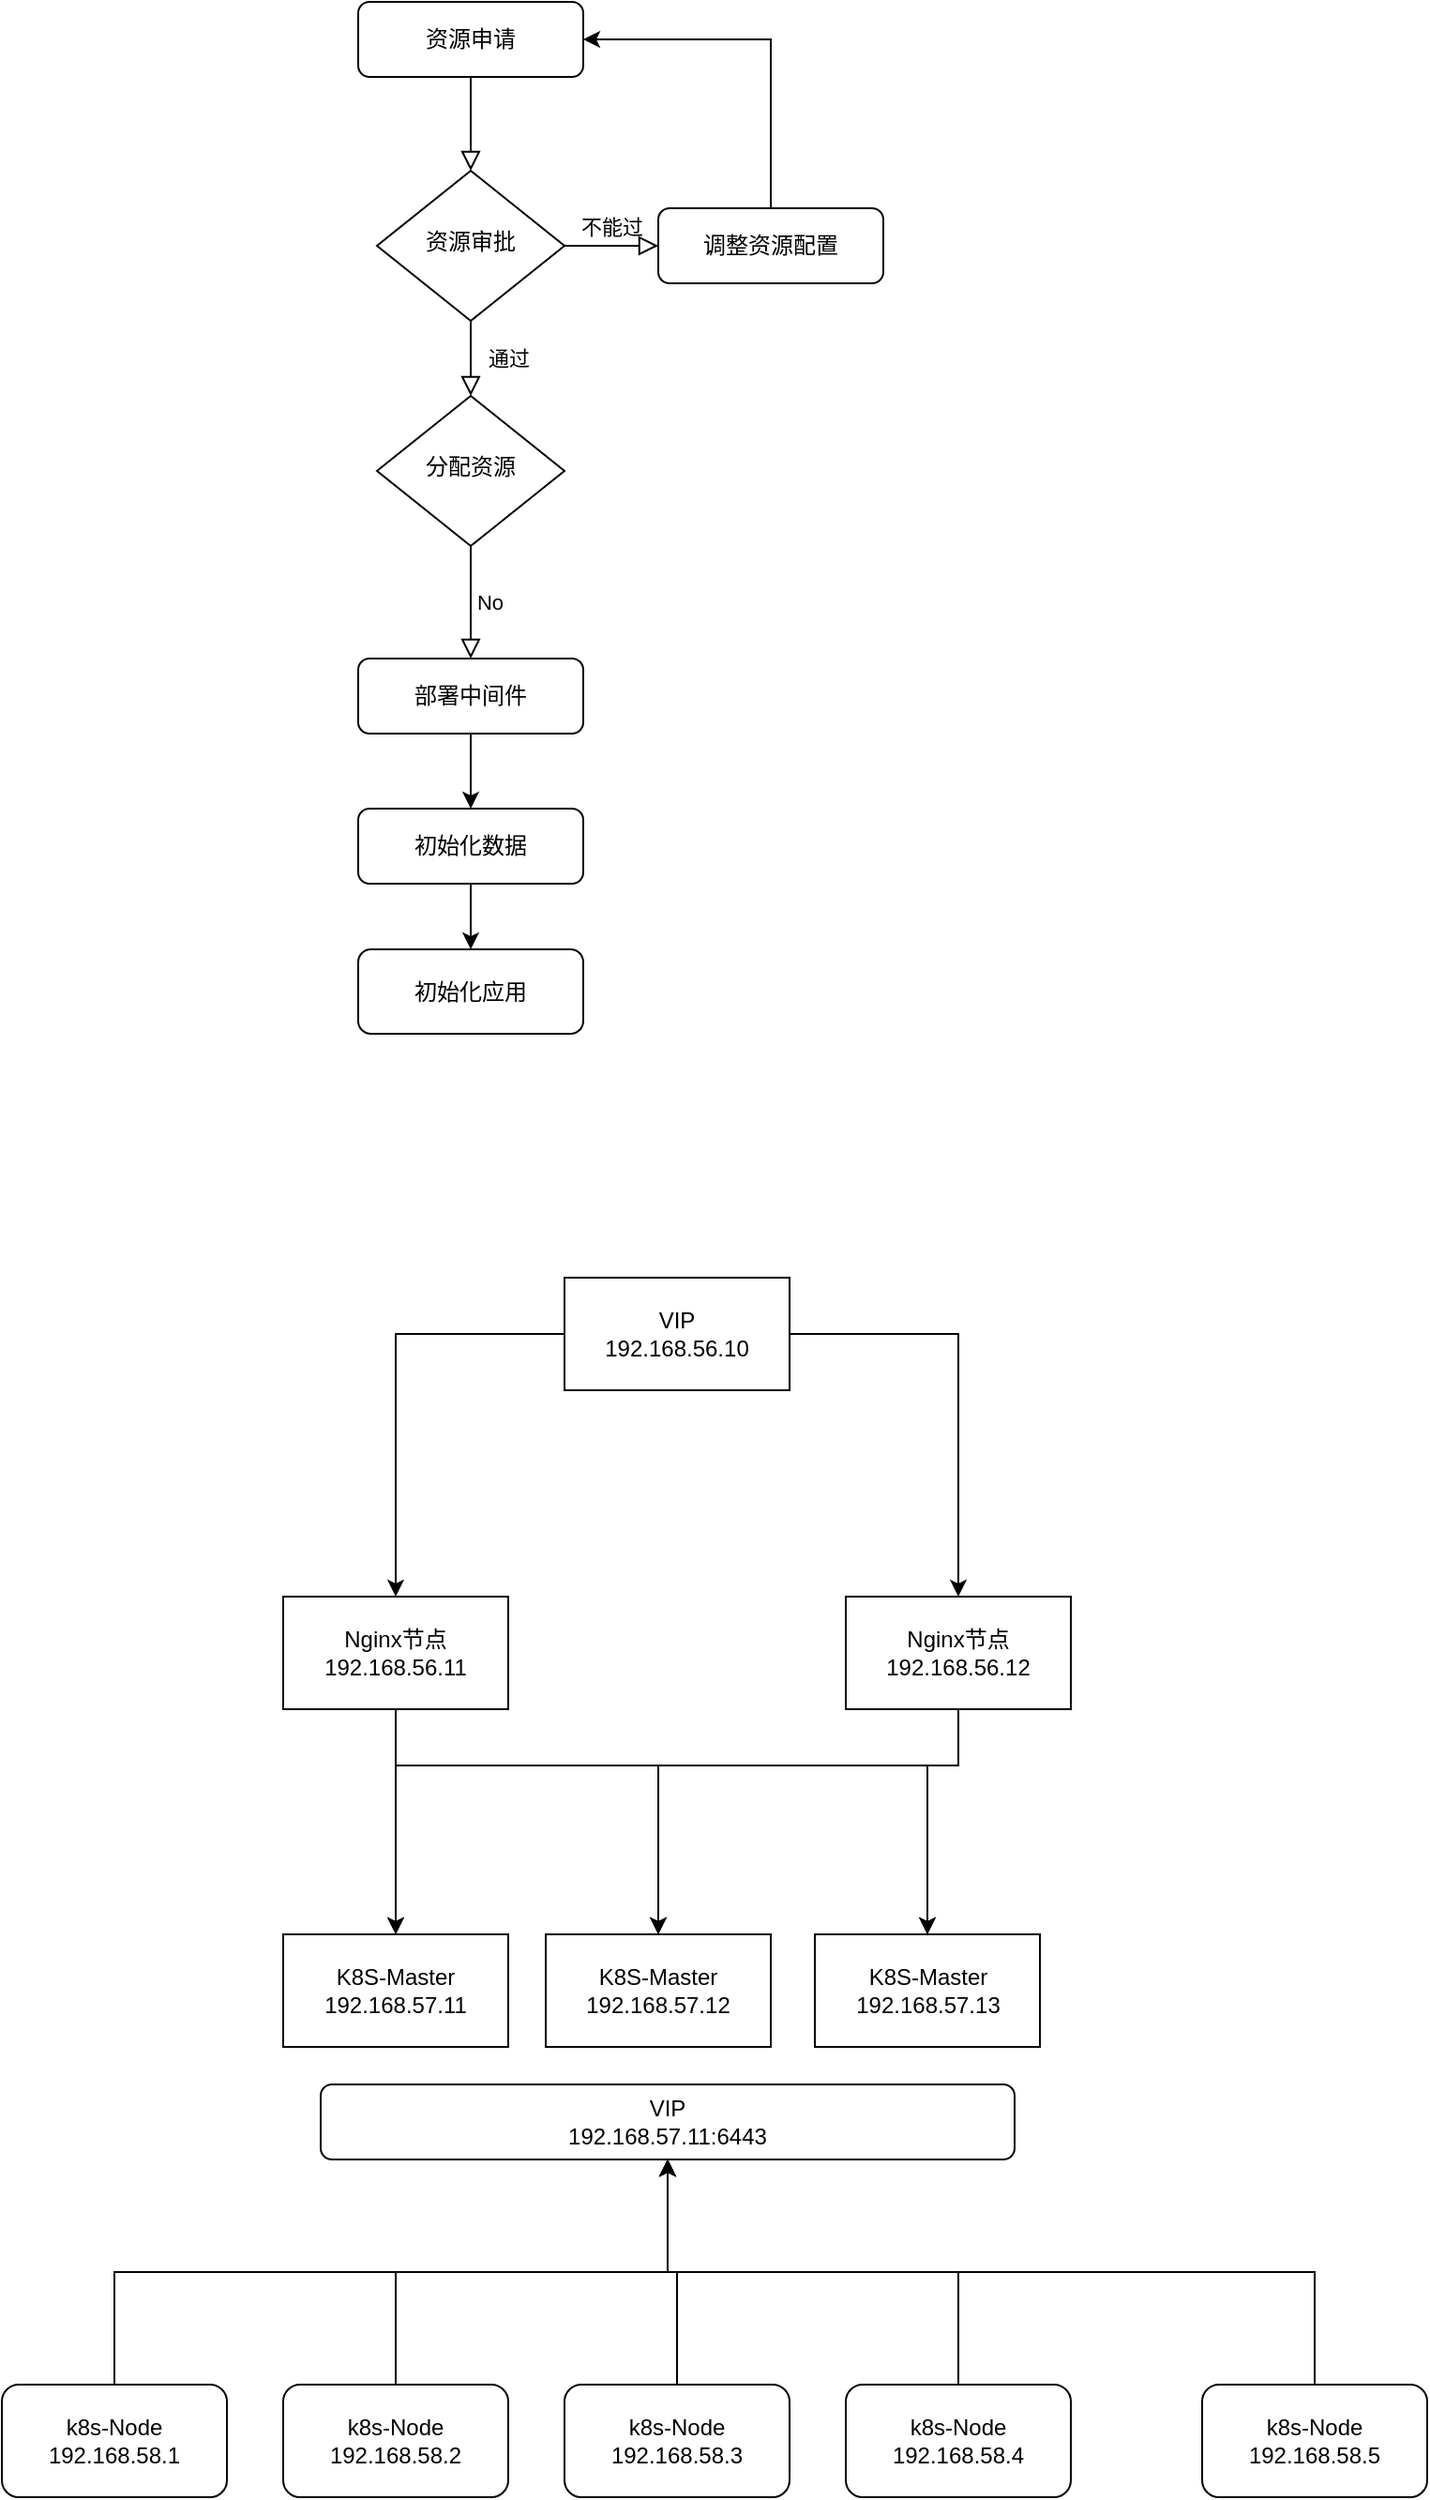 <mxfile version="21.6.1" type="github">
  <diagram id="C5RBs43oDa-KdzZeNtuy" name="Page-1">
    <mxGraphModel dx="1195" dy="657" grid="1" gridSize="10" guides="1" tooltips="1" connect="1" arrows="1" fold="1" page="1" pageScale="1" pageWidth="827" pageHeight="1169" math="0" shadow="0">
      <root>
        <mxCell id="WIyWlLk6GJQsqaUBKTNV-0" />
        <mxCell id="WIyWlLk6GJQsqaUBKTNV-1" parent="WIyWlLk6GJQsqaUBKTNV-0" />
        <mxCell id="WIyWlLk6GJQsqaUBKTNV-2" value="" style="rounded=0;html=1;jettySize=auto;orthogonalLoop=1;fontSize=11;endArrow=block;endFill=0;endSize=8;strokeWidth=1;shadow=0;labelBackgroundColor=none;edgeStyle=orthogonalEdgeStyle;" parent="WIyWlLk6GJQsqaUBKTNV-1" source="WIyWlLk6GJQsqaUBKTNV-3" target="WIyWlLk6GJQsqaUBKTNV-6" edge="1">
          <mxGeometry relative="1" as="geometry" />
        </mxCell>
        <mxCell id="WIyWlLk6GJQsqaUBKTNV-3" value="资源申请" style="rounded=1;whiteSpace=wrap;html=1;fontSize=12;glass=0;strokeWidth=1;shadow=0;" parent="WIyWlLk6GJQsqaUBKTNV-1" vertex="1">
          <mxGeometry x="220" y="210" width="120" height="40" as="geometry" />
        </mxCell>
        <mxCell id="WIyWlLk6GJQsqaUBKTNV-4" value="通过" style="rounded=0;html=1;jettySize=auto;orthogonalLoop=1;fontSize=11;endArrow=block;endFill=0;endSize=8;strokeWidth=1;shadow=0;labelBackgroundColor=none;edgeStyle=orthogonalEdgeStyle;" parent="WIyWlLk6GJQsqaUBKTNV-1" source="WIyWlLk6GJQsqaUBKTNV-6" target="WIyWlLk6GJQsqaUBKTNV-10" edge="1">
          <mxGeometry y="20" relative="1" as="geometry">
            <mxPoint as="offset" />
          </mxGeometry>
        </mxCell>
        <mxCell id="WIyWlLk6GJQsqaUBKTNV-5" value="不能过" style="edgeStyle=orthogonalEdgeStyle;rounded=0;html=1;jettySize=auto;orthogonalLoop=1;fontSize=11;endArrow=block;endFill=0;endSize=8;strokeWidth=1;shadow=0;labelBackgroundColor=none;" parent="WIyWlLk6GJQsqaUBKTNV-1" source="WIyWlLk6GJQsqaUBKTNV-6" target="WIyWlLk6GJQsqaUBKTNV-7" edge="1">
          <mxGeometry y="10" relative="1" as="geometry">
            <mxPoint as="offset" />
          </mxGeometry>
        </mxCell>
        <mxCell id="WIyWlLk6GJQsqaUBKTNV-6" value="资源审批" style="rhombus;whiteSpace=wrap;html=1;shadow=0;fontFamily=Helvetica;fontSize=12;align=center;strokeWidth=1;spacing=6;spacingTop=-4;" parent="WIyWlLk6GJQsqaUBKTNV-1" vertex="1">
          <mxGeometry x="230" y="300" width="100" height="80" as="geometry" />
        </mxCell>
        <mxCell id="WGYfD-c9LDPwYdoUY4UD-7" style="edgeStyle=orthogonalEdgeStyle;rounded=0;orthogonalLoop=1;jettySize=auto;html=1;entryX=1;entryY=0.5;entryDx=0;entryDy=0;" parent="WIyWlLk6GJQsqaUBKTNV-1" source="WIyWlLk6GJQsqaUBKTNV-7" target="WIyWlLk6GJQsqaUBKTNV-3" edge="1">
          <mxGeometry relative="1" as="geometry">
            <Array as="points">
              <mxPoint x="440" y="230" />
            </Array>
          </mxGeometry>
        </mxCell>
        <mxCell id="WIyWlLk6GJQsqaUBKTNV-7" value="调整资源配置" style="rounded=1;whiteSpace=wrap;html=1;fontSize=12;glass=0;strokeWidth=1;shadow=0;" parent="WIyWlLk6GJQsqaUBKTNV-1" vertex="1">
          <mxGeometry x="380" y="320" width="120" height="40" as="geometry" />
        </mxCell>
        <mxCell id="WIyWlLk6GJQsqaUBKTNV-8" value="No" style="rounded=0;html=1;jettySize=auto;orthogonalLoop=1;fontSize=11;endArrow=block;endFill=0;endSize=8;strokeWidth=1;shadow=0;labelBackgroundColor=none;edgeStyle=orthogonalEdgeStyle;" parent="WIyWlLk6GJQsqaUBKTNV-1" source="WIyWlLk6GJQsqaUBKTNV-10" target="WIyWlLk6GJQsqaUBKTNV-11" edge="1">
          <mxGeometry y="10" relative="1" as="geometry">
            <mxPoint as="offset" />
          </mxGeometry>
        </mxCell>
        <mxCell id="WIyWlLk6GJQsqaUBKTNV-10" value="分配资源" style="rhombus;whiteSpace=wrap;html=1;shadow=0;fontFamily=Helvetica;fontSize=12;align=center;strokeWidth=1;spacing=6;spacingTop=-4;" parent="WIyWlLk6GJQsqaUBKTNV-1" vertex="1">
          <mxGeometry x="230" y="420" width="100" height="80" as="geometry" />
        </mxCell>
        <mxCell id="WGYfD-c9LDPwYdoUY4UD-12" style="edgeStyle=orthogonalEdgeStyle;rounded=0;orthogonalLoop=1;jettySize=auto;html=1;entryX=0.5;entryY=0;entryDx=0;entryDy=0;" parent="WIyWlLk6GJQsqaUBKTNV-1" source="WIyWlLk6GJQsqaUBKTNV-11" target="WGYfD-c9LDPwYdoUY4UD-3" edge="1">
          <mxGeometry relative="1" as="geometry" />
        </mxCell>
        <mxCell id="WIyWlLk6GJQsqaUBKTNV-11" value="部署中间件" style="rounded=1;whiteSpace=wrap;html=1;fontSize=12;glass=0;strokeWidth=1;shadow=0;" parent="WIyWlLk6GJQsqaUBKTNV-1" vertex="1">
          <mxGeometry x="220" y="560" width="120" height="40" as="geometry" />
        </mxCell>
        <mxCell id="WGYfD-c9LDPwYdoUY4UD-6" value="" style="edgeStyle=orthogonalEdgeStyle;rounded=0;orthogonalLoop=1;jettySize=auto;html=1;" parent="WIyWlLk6GJQsqaUBKTNV-1" source="WGYfD-c9LDPwYdoUY4UD-3" target="WGYfD-c9LDPwYdoUY4UD-5" edge="1">
          <mxGeometry relative="1" as="geometry" />
        </mxCell>
        <mxCell id="WGYfD-c9LDPwYdoUY4UD-3" value="初始化数据" style="whiteSpace=wrap;html=1;rounded=1;glass=0;strokeWidth=1;shadow=0;" parent="WIyWlLk6GJQsqaUBKTNV-1" vertex="1">
          <mxGeometry x="220" y="640" width="120" height="40" as="geometry" />
        </mxCell>
        <mxCell id="WGYfD-c9LDPwYdoUY4UD-5" value="初始化应用" style="whiteSpace=wrap;html=1;rounded=1;glass=0;strokeWidth=1;shadow=0;" parent="WIyWlLk6GJQsqaUBKTNV-1" vertex="1">
          <mxGeometry x="220" y="715" width="120" height="45" as="geometry" />
        </mxCell>
        <mxCell id="fI3CVqmz9J1KA1TCEpsG-2" value="" style="edgeStyle=orthogonalEdgeStyle;rounded=0;orthogonalLoop=1;jettySize=auto;html=1;" edge="1" parent="WIyWlLk6GJQsqaUBKTNV-1" source="fI3CVqmz9J1KA1TCEpsG-0" target="fI3CVqmz9J1KA1TCEpsG-1">
          <mxGeometry relative="1" as="geometry" />
        </mxCell>
        <mxCell id="fI3CVqmz9J1KA1TCEpsG-4" value="" style="edgeStyle=orthogonalEdgeStyle;rounded=0;orthogonalLoop=1;jettySize=auto;html=1;" edge="1" parent="WIyWlLk6GJQsqaUBKTNV-1" source="fI3CVqmz9J1KA1TCEpsG-0" target="fI3CVqmz9J1KA1TCEpsG-3">
          <mxGeometry relative="1" as="geometry" />
        </mxCell>
        <mxCell id="fI3CVqmz9J1KA1TCEpsG-0" value="VIP&lt;br&gt;192.168.56.10" style="rounded=0;whiteSpace=wrap;html=1;" vertex="1" parent="WIyWlLk6GJQsqaUBKTNV-1">
          <mxGeometry x="330" y="890" width="120" height="60" as="geometry" />
        </mxCell>
        <mxCell id="fI3CVqmz9J1KA1TCEpsG-23" style="edgeStyle=orthogonalEdgeStyle;rounded=0;orthogonalLoop=1;jettySize=auto;html=1;entryX=0.5;entryY=0;entryDx=0;entryDy=0;" edge="1" parent="WIyWlLk6GJQsqaUBKTNV-1" source="fI3CVqmz9J1KA1TCEpsG-1" target="fI3CVqmz9J1KA1TCEpsG-9">
          <mxGeometry relative="1" as="geometry">
            <Array as="points">
              <mxPoint x="240" y="1150" />
              <mxPoint x="380" y="1150" />
            </Array>
          </mxGeometry>
        </mxCell>
        <mxCell id="fI3CVqmz9J1KA1TCEpsG-24" style="edgeStyle=orthogonalEdgeStyle;rounded=0;orthogonalLoop=1;jettySize=auto;html=1;entryX=0.5;entryY=0;entryDx=0;entryDy=0;" edge="1" parent="WIyWlLk6GJQsqaUBKTNV-1" source="fI3CVqmz9J1KA1TCEpsG-1" target="fI3CVqmz9J1KA1TCEpsG-8">
          <mxGeometry relative="1" as="geometry" />
        </mxCell>
        <mxCell id="fI3CVqmz9J1KA1TCEpsG-25" style="edgeStyle=orthogonalEdgeStyle;rounded=0;orthogonalLoop=1;jettySize=auto;html=1;entryX=0.5;entryY=0;entryDx=0;entryDy=0;" edge="1" parent="WIyWlLk6GJQsqaUBKTNV-1" source="fI3CVqmz9J1KA1TCEpsG-1" target="fI3CVqmz9J1KA1TCEpsG-10">
          <mxGeometry relative="1" as="geometry">
            <Array as="points">
              <mxPoint x="240" y="1150" />
              <mxPoint x="524" y="1150" />
            </Array>
          </mxGeometry>
        </mxCell>
        <mxCell id="fI3CVqmz9J1KA1TCEpsG-1" value="Nginx节点&lt;br&gt;192.168.56.11" style="whiteSpace=wrap;html=1;rounded=0;" vertex="1" parent="WIyWlLk6GJQsqaUBKTNV-1">
          <mxGeometry x="180" y="1060" width="120" height="60" as="geometry" />
        </mxCell>
        <mxCell id="fI3CVqmz9J1KA1TCEpsG-26" style="edgeStyle=orthogonalEdgeStyle;rounded=0;orthogonalLoop=1;jettySize=auto;html=1;entryX=0.5;entryY=0;entryDx=0;entryDy=0;" edge="1" parent="WIyWlLk6GJQsqaUBKTNV-1" source="fI3CVqmz9J1KA1TCEpsG-3" target="fI3CVqmz9J1KA1TCEpsG-8">
          <mxGeometry relative="1" as="geometry">
            <Array as="points">
              <mxPoint x="540" y="1150" />
              <mxPoint x="240" y="1150" />
            </Array>
          </mxGeometry>
        </mxCell>
        <mxCell id="fI3CVqmz9J1KA1TCEpsG-27" style="edgeStyle=orthogonalEdgeStyle;rounded=0;orthogonalLoop=1;jettySize=auto;html=1;entryX=0.5;entryY=0;entryDx=0;entryDy=0;" edge="1" parent="WIyWlLk6GJQsqaUBKTNV-1" source="fI3CVqmz9J1KA1TCEpsG-3" target="fI3CVqmz9J1KA1TCEpsG-9">
          <mxGeometry relative="1" as="geometry">
            <Array as="points">
              <mxPoint x="540" y="1150" />
              <mxPoint x="380" y="1150" />
            </Array>
          </mxGeometry>
        </mxCell>
        <mxCell id="fI3CVqmz9J1KA1TCEpsG-28" style="edgeStyle=orthogonalEdgeStyle;rounded=0;orthogonalLoop=1;jettySize=auto;html=1;entryX=0.5;entryY=0;entryDx=0;entryDy=0;" edge="1" parent="WIyWlLk6GJQsqaUBKTNV-1" source="fI3CVqmz9J1KA1TCEpsG-3" target="fI3CVqmz9J1KA1TCEpsG-10">
          <mxGeometry relative="1" as="geometry">
            <Array as="points">
              <mxPoint x="540" y="1150" />
              <mxPoint x="524" y="1150" />
            </Array>
          </mxGeometry>
        </mxCell>
        <mxCell id="fI3CVqmz9J1KA1TCEpsG-3" value="Nginx节点&lt;br style=&quot;border-color: var(--border-color);&quot;&gt;192.168.56.12" style="whiteSpace=wrap;html=1;rounded=0;" vertex="1" parent="WIyWlLk6GJQsqaUBKTNV-1">
          <mxGeometry x="480" y="1060" width="120" height="60" as="geometry" />
        </mxCell>
        <mxCell id="fI3CVqmz9J1KA1TCEpsG-8" value="K8S-Master&lt;br&gt;192.168.57.11" style="rounded=0;whiteSpace=wrap;html=1;" vertex="1" parent="WIyWlLk6GJQsqaUBKTNV-1">
          <mxGeometry x="180" y="1240" width="120" height="60" as="geometry" />
        </mxCell>
        <mxCell id="fI3CVqmz9J1KA1TCEpsG-9" value="K8S-Master&lt;br&gt;192.168.57.12" style="rounded=0;whiteSpace=wrap;html=1;" vertex="1" parent="WIyWlLk6GJQsqaUBKTNV-1">
          <mxGeometry x="320" y="1240" width="120" height="60" as="geometry" />
        </mxCell>
        <mxCell id="fI3CVqmz9J1KA1TCEpsG-10" value="K8S-Master&lt;br&gt;192.168.57.13" style="rounded=0;whiteSpace=wrap;html=1;" vertex="1" parent="WIyWlLk6GJQsqaUBKTNV-1">
          <mxGeometry x="463.5" y="1240" width="120" height="60" as="geometry" />
        </mxCell>
        <mxCell id="fI3CVqmz9J1KA1TCEpsG-18" style="edgeStyle=orthogonalEdgeStyle;rounded=0;orthogonalLoop=1;jettySize=auto;html=1;entryX=0.5;entryY=1;entryDx=0;entryDy=0;exitX=0.5;exitY=0;exitDx=0;exitDy=0;" edge="1" parent="WIyWlLk6GJQsqaUBKTNV-1" source="fI3CVqmz9J1KA1TCEpsG-11" target="fI3CVqmz9J1KA1TCEpsG-16">
          <mxGeometry relative="1" as="geometry" />
        </mxCell>
        <mxCell id="fI3CVqmz9J1KA1TCEpsG-11" value="k8s-Node&lt;br&gt;192.168.58.1" style="rounded=1;whiteSpace=wrap;html=1;" vertex="1" parent="WIyWlLk6GJQsqaUBKTNV-1">
          <mxGeometry x="30" y="1480" width="120" height="60" as="geometry" />
        </mxCell>
        <mxCell id="fI3CVqmz9J1KA1TCEpsG-19" style="edgeStyle=orthogonalEdgeStyle;rounded=0;orthogonalLoop=1;jettySize=auto;html=1;entryX=0.5;entryY=1;entryDx=0;entryDy=0;" edge="1" parent="WIyWlLk6GJQsqaUBKTNV-1" source="fI3CVqmz9J1KA1TCEpsG-12" target="fI3CVqmz9J1KA1TCEpsG-16">
          <mxGeometry relative="1" as="geometry" />
        </mxCell>
        <mxCell id="fI3CVqmz9J1KA1TCEpsG-12" value="k8s-Node&lt;br style=&quot;border-color: var(--border-color);&quot;&gt;192.168.58.2" style="rounded=1;whiteSpace=wrap;html=1;" vertex="1" parent="WIyWlLk6GJQsqaUBKTNV-1">
          <mxGeometry x="180" y="1480" width="120" height="60" as="geometry" />
        </mxCell>
        <mxCell id="fI3CVqmz9J1KA1TCEpsG-20" style="edgeStyle=orthogonalEdgeStyle;rounded=0;orthogonalLoop=1;jettySize=auto;html=1;entryX=0.5;entryY=1;entryDx=0;entryDy=0;" edge="1" parent="WIyWlLk6GJQsqaUBKTNV-1" source="fI3CVqmz9J1KA1TCEpsG-13" target="fI3CVqmz9J1KA1TCEpsG-16">
          <mxGeometry relative="1" as="geometry" />
        </mxCell>
        <mxCell id="fI3CVqmz9J1KA1TCEpsG-13" value="k8s-Node&lt;br style=&quot;border-color: var(--border-color);&quot;&gt;192.168.58.3" style="rounded=1;whiteSpace=wrap;html=1;" vertex="1" parent="WIyWlLk6GJQsqaUBKTNV-1">
          <mxGeometry x="330" y="1480" width="120" height="60" as="geometry" />
        </mxCell>
        <mxCell id="fI3CVqmz9J1KA1TCEpsG-21" style="edgeStyle=orthogonalEdgeStyle;rounded=0;orthogonalLoop=1;jettySize=auto;html=1;entryX=0.5;entryY=1;entryDx=0;entryDy=0;" edge="1" parent="WIyWlLk6GJQsqaUBKTNV-1" source="fI3CVqmz9J1KA1TCEpsG-14" target="fI3CVqmz9J1KA1TCEpsG-16">
          <mxGeometry relative="1" as="geometry" />
        </mxCell>
        <mxCell id="fI3CVqmz9J1KA1TCEpsG-14" value="k8s-Node&lt;br style=&quot;border-color: var(--border-color);&quot;&gt;192.168.58.4" style="rounded=1;whiteSpace=wrap;html=1;" vertex="1" parent="WIyWlLk6GJQsqaUBKTNV-1">
          <mxGeometry x="480" y="1480" width="120" height="60" as="geometry" />
        </mxCell>
        <mxCell id="fI3CVqmz9J1KA1TCEpsG-22" style="edgeStyle=orthogonalEdgeStyle;rounded=0;orthogonalLoop=1;jettySize=auto;html=1;entryX=0.5;entryY=1;entryDx=0;entryDy=0;exitX=0.5;exitY=0;exitDx=0;exitDy=0;" edge="1" parent="WIyWlLk6GJQsqaUBKTNV-1" source="fI3CVqmz9J1KA1TCEpsG-15" target="fI3CVqmz9J1KA1TCEpsG-16">
          <mxGeometry relative="1" as="geometry" />
        </mxCell>
        <mxCell id="fI3CVqmz9J1KA1TCEpsG-15" value="k8s-Node&lt;br style=&quot;border-color: var(--border-color);&quot;&gt;192.168.58.5" style="rounded=1;whiteSpace=wrap;html=1;" vertex="1" parent="WIyWlLk6GJQsqaUBKTNV-1">
          <mxGeometry x="670" y="1480" width="120" height="60" as="geometry" />
        </mxCell>
        <mxCell id="fI3CVqmz9J1KA1TCEpsG-16" value="VIP&lt;br&gt;192.168.57.11:6443" style="rounded=1;whiteSpace=wrap;html=1;" vertex="1" parent="WIyWlLk6GJQsqaUBKTNV-1">
          <mxGeometry x="200" y="1320" width="370" height="40" as="geometry" />
        </mxCell>
      </root>
    </mxGraphModel>
  </diagram>
</mxfile>
